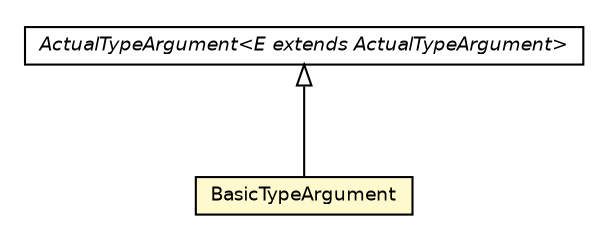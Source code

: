 #!/usr/local/bin/dot
#
# Class diagram 
# Generated by UMLGraph version 5.2 (http://www.umlgraph.org/)
#

digraph G {
	edge [fontname="Helvetica",fontsize=10,labelfontname="Helvetica",labelfontsize=10];
	node [fontname="Helvetica",fontsize=10,shape=plaintext];
	nodesep=0.25;
	ranksep=0.5;
	// chameleon.core.type.generics.BasicTypeArgument
	c30055 [label=<<table title="chameleon.core.type.generics.BasicTypeArgument" border="0" cellborder="1" cellspacing="0" cellpadding="2" port="p" bgcolor="lemonChiffon" href="./BasicTypeArgument.html">
		<tr><td><table border="0" cellspacing="0" cellpadding="1">
<tr><td align="center" balign="center"> BasicTypeArgument </td></tr>
		</table></td></tr>
		</table>>, fontname="Helvetica", fontcolor="black", fontsize=9.0];
	// chameleon.core.type.generics.ActualTypeArgument<E extends chameleon.core.type.generics.ActualTypeArgument>
	c30056 [label=<<table title="chameleon.core.type.generics.ActualTypeArgument" border="0" cellborder="1" cellspacing="0" cellpadding="2" port="p" href="./ActualTypeArgument.html">
		<tr><td><table border="0" cellspacing="0" cellpadding="1">
<tr><td align="center" balign="center"><font face="Helvetica-Oblique"> ActualTypeArgument&lt;E extends ActualTypeArgument&gt; </font></td></tr>
		</table></td></tr>
		</table>>, fontname="Helvetica", fontcolor="black", fontsize=9.0];
	//chameleon.core.type.generics.BasicTypeArgument extends chameleon.core.type.generics.ActualTypeArgument<chameleon.core.type.generics.BasicTypeArgument>
	c30056:p -> c30055:p [dir=back,arrowtail=empty];
}

